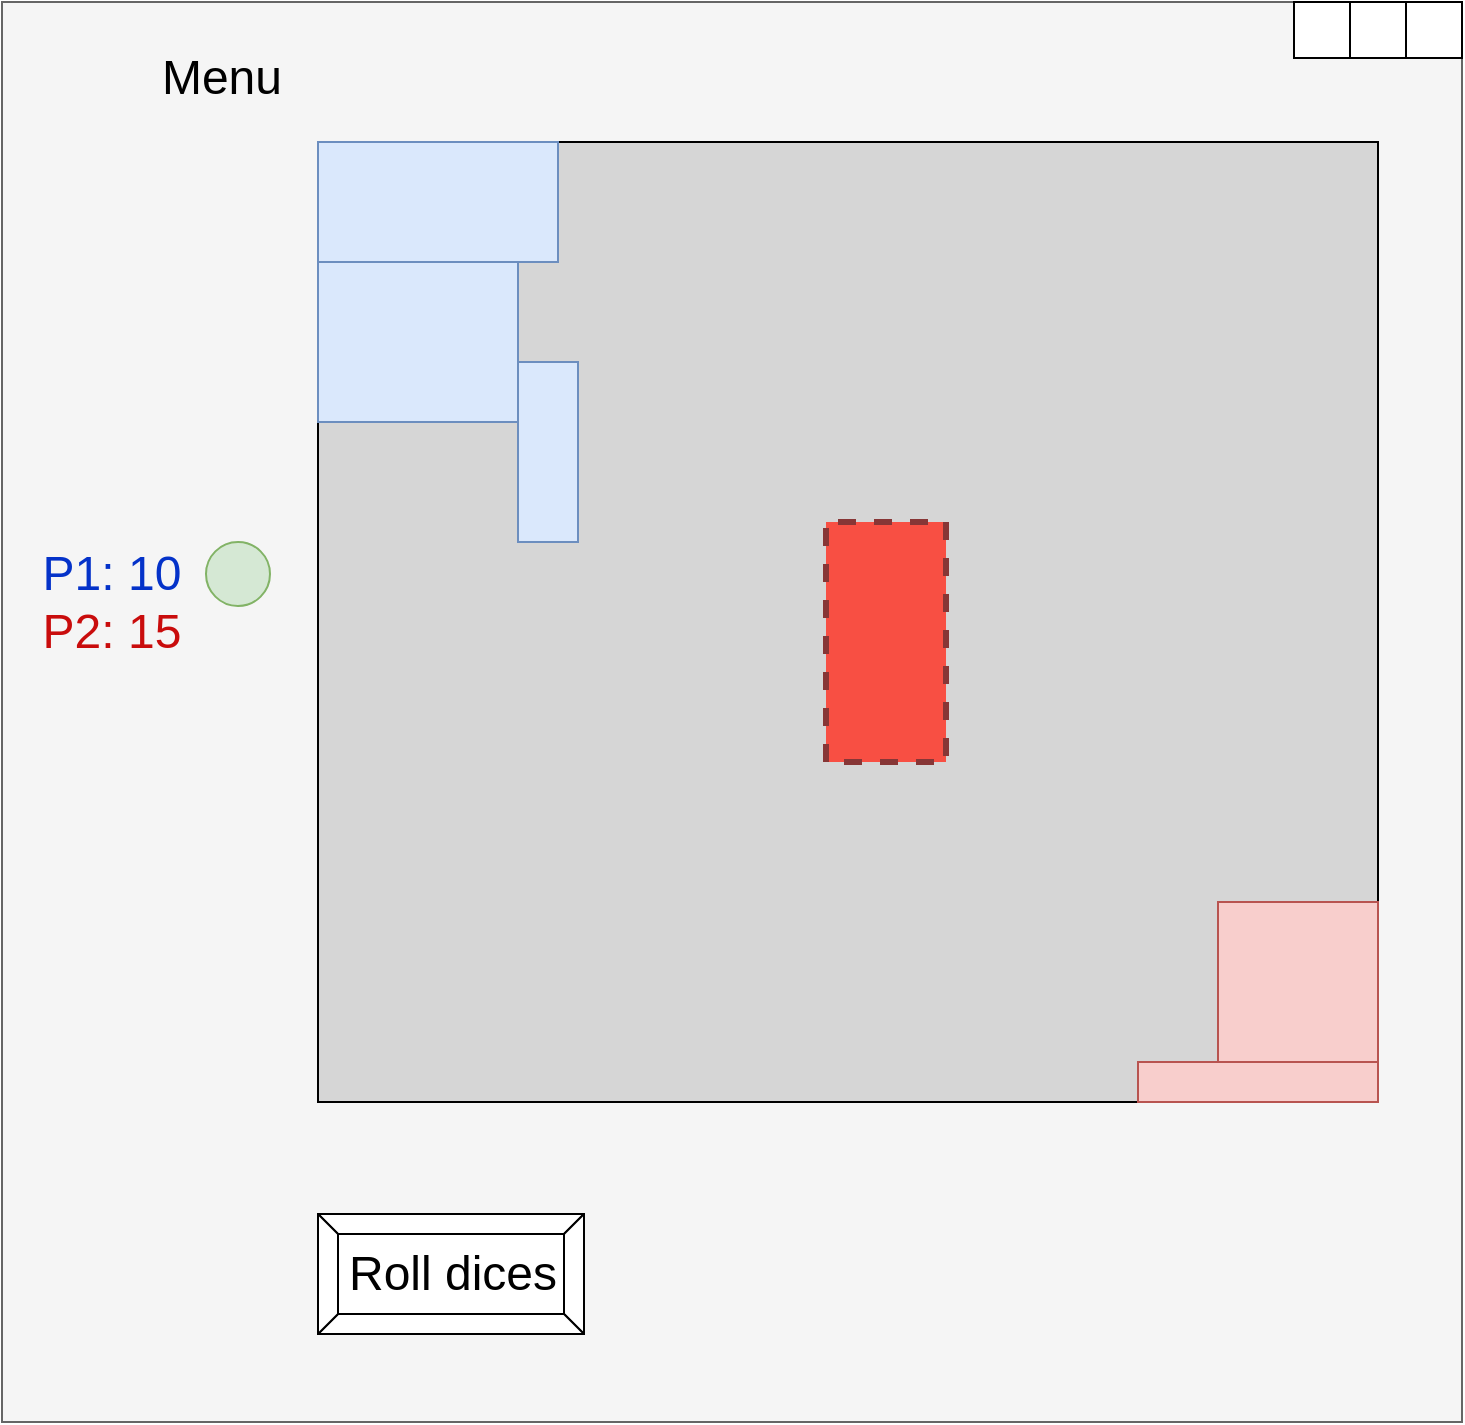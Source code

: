 <mxfile type="device" version="10.7.5"><diagram id="uCM4nZ1reIsaaRpG-H2K" name="Page-1"><mxGraphModel grid="1" dx="1394" dy="794" gridSize="10" guides="1" tooltips="1" connect="1" arrows="1" fold="1" page="1" pageScale="1" pageWidth="827" pageHeight="1169" math="0" shadow="0"><root><mxCell id="0"/><mxCell id="1" parent="0"/><mxCell id="lzTLJhff50G8PMLuJJct-19" value="" style="group;fillColor=#f5f5f5;strokeColor=#666666;fontColor=#333333;" parent="1" vertex="1" connectable="0"><mxGeometry as="geometry" width="730" height="710" y="20" x="48"/></mxCell><mxCell id="lzTLJhff50G8PMLuJJct-17" value="" style="group" parent="lzTLJhff50G8PMLuJJct-19" vertex="1" connectable="0"><mxGeometry as="geometry" width="84" height="28" x="646"/></mxCell><mxCell id="lzTLJhff50G8PMLuJJct-14" value="" style="whiteSpace=wrap;html=1;aspect=fixed;" parent="lzTLJhff50G8PMLuJJct-17" vertex="1"><mxGeometry as="geometry" width="28" height="28" x="56"/></mxCell><mxCell id="lzTLJhff50G8PMLuJJct-15" value="" style="whiteSpace=wrap;html=1;aspect=fixed;" parent="lzTLJhff50G8PMLuJJct-17" vertex="1"><mxGeometry as="geometry" width="28" height="28" x="28"/></mxCell><mxCell id="lzTLJhff50G8PMLuJJct-16" value="" style="whiteSpace=wrap;html=1;aspect=fixed;" parent="lzTLJhff50G8PMLuJJct-17" vertex="1"><mxGeometry as="geometry" width="28" height="28"/></mxCell><mxCell id="lzTLJhff50G8PMLuJJct-28" value="" style="group" parent="lzTLJhff50G8PMLuJJct-19" vertex="1" connectable="0"><mxGeometry as="geometry" width="153" height="62" y="8" x="12"/></mxCell><mxCell id="lzTLJhff50G8PMLuJJct-26" value="" style="shape=image;html=1;verticalAlign=top;verticalLabelPosition=bottom;labelBackgroundColor=#ffffff;imageAspect=0;aspect=fixed;image=https://cdn4.iconfinder.com/data/icons/wirecons-free-vector-icons/32/menu-alt-128.png;fontSize=24;" parent="lzTLJhff50G8PMLuJJct-28" vertex="1"><mxGeometry as="geometry" width="62" height="62"/></mxCell><mxCell id="lzTLJhff50G8PMLuJJct-27" value="Menu&lt;br&gt;" style="text;html=1;strokeColor=none;fillColor=none;align=center;verticalAlign=middle;whiteSpace=wrap;rounded=0;fontSize=24;" parent="lzTLJhff50G8PMLuJJct-28" vertex="1"><mxGeometry as="geometry" width="110" height="60" x="43"/></mxCell><mxCell id="lzTLJhff50G8PMLuJJct-30" value="" style="group" parent="lzTLJhff50G8PMLuJJct-19" vertex="1" connectable="0"><mxGeometry as="geometry" width="269" height="58" y="608" x="158"/></mxCell><mxCell id="lzTLJhff50G8PMLuJJct-35" value="" style="group" parent="lzTLJhff50G8PMLuJJct-30" vertex="1" connectable="0"><mxGeometry as="geometry" width="124" height="58" y="-1" x="145"/></mxCell><mxCell id="lzTLJhff50G8PMLuJJct-22" value="" style="shape=image;html=1;verticalAlign=top;verticalLabelPosition=bottom;labelBackgroundColor=#ffffff;imageAspect=0;aspect=fixed;image=https://cdn4.iconfinder.com/data/icons/essential-part-3/32/222-Dice-128.png;fontSize=24;" parent="lzTLJhff50G8PMLuJJct-35" vertex="1"><mxGeometry as="geometry" width="56" height="56"/></mxCell><mxCell id="lzTLJhff50G8PMLuJJct-24" value="" style="shape=image;html=1;verticalAlign=top;verticalLabelPosition=bottom;labelBackgroundColor=#ffffff;imageAspect=0;aspect=fixed;image=https://cdn4.iconfinder.com/data/icons/essential-part-3/32/219-Dice-128.png;fontSize=24;" parent="lzTLJhff50G8PMLuJJct-35" vertex="1"><mxGeometry as="geometry" width="58" height="58" x="66"/></mxCell><mxCell id="lzTLJhff50G8PMLuJJct-33" value="" style="group" parent="lzTLJhff50G8PMLuJJct-19" vertex="1" connectable="0"><mxGeometry as="geometry" width="134" height="60" y="270"/></mxCell><mxCell id="lzTLJhff50G8PMLuJJct-12" value="&lt;font color=&quot;#0432c9&quot;&gt;P1: 10&lt;/font&gt;&lt;br&gt;&lt;font color=&quot;#c90c0c&quot;&gt;P2: 15&lt;/font&gt;&lt;br&gt;" style="text;html=1;strokeColor=none;fillColor=none;align=center;verticalAlign=middle;whiteSpace=wrap;rounded=0;fontSize=24;" parent="lzTLJhff50G8PMLuJJct-33" vertex="1"><mxGeometry as="geometry" width="110" height="60"/></mxCell><mxCell id="lzTLJhff50G8PMLuJJct-32" value="" style="ellipse;whiteSpace=wrap;html=1;aspect=fixed;fillColor=#d5e8d4;fontSize=24;strokeColor=#82b366;" parent="lzTLJhff50G8PMLuJJct-33" vertex="1"><mxGeometry as="geometry" width="32" height="32" x="102"/></mxCell><mxCell id="lzTLJhff50G8PMLuJJct-34" value="Roll dices&lt;br&gt;" style="labelPosition=center;verticalLabelPosition=middle;align=center;html=1;shape=mxgraph.basic.button;dx=10;fillColor=#FFFFFF;fontSize=24;" parent="lzTLJhff50G8PMLuJJct-19" vertex="1"><mxGeometry as="geometry" width="133" height="60" y="606" x="158"/></mxCell><mxCell id="lzTLJhff50G8PMLuJJct-11" value="" style="group;fillColor=#CFCFCF;strokeColor=#666666;fontColor=#333333;" parent="1" vertex="1" connectable="0"><mxGeometry as="geometry" width="530" height="480" y="90" x="206"/></mxCell><mxCell id="lzTLJhff50G8PMLuJJct-3" value="" style="rounded=0;whiteSpace=wrap;html=1;fillColor=#D6D6D6;" parent="lzTLJhff50G8PMLuJJct-11" vertex="1"><mxGeometry as="geometry" width="530" height="480"/></mxCell><mxCell id="lzTLJhff50G8PMLuJJct-4" value="" style="rounded=0;whiteSpace=wrap;html=1;fillColor=#dae8fc;strokeColor=#6c8ebf;" parent="lzTLJhff50G8PMLuJJct-11" vertex="1"><mxGeometry as="geometry" width="120" height="60"/></mxCell><mxCell id="lzTLJhff50G8PMLuJJct-5" value="" style="rounded=0;whiteSpace=wrap;html=1;fillColor=#dae8fc;strokeColor=#6c8ebf;" parent="lzTLJhff50G8PMLuJJct-11" vertex="1"><mxGeometry as="geometry" width="100" height="80" y="60"/></mxCell><mxCell id="lzTLJhff50G8PMLuJJct-6" value="" style="rounded=0;whiteSpace=wrap;html=1;fillColor=#f8cecc;strokeColor=#b85450;" parent="lzTLJhff50G8PMLuJJct-11" vertex="1"><mxGeometry as="geometry" width="120" height="20" y="460" x="410"/></mxCell><mxCell id="lzTLJhff50G8PMLuJJct-7" value="" style="whiteSpace=wrap;html=1;aspect=fixed;fillColor=#f8cecc;strokeColor=#b85450;" parent="lzTLJhff50G8PMLuJJct-11" vertex="1"><mxGeometry as="geometry" width="80" height="80" y="380" x="450"/></mxCell><mxCell id="lzTLJhff50G8PMLuJJct-9" value="" style="rounded=0;whiteSpace=wrap;html=1;fillColor=#dae8fc;strokeColor=#6c8ebf;" parent="lzTLJhff50G8PMLuJJct-11" vertex="1"><mxGeometry as="geometry" width="30" height="90" y="110" x="100"/></mxCell><mxCell id="lzTLJhff50G8PMLuJJct-42" value="" style="group" parent="lzTLJhff50G8PMLuJJct-11" vertex="1" connectable="0"><mxGeometry as="geometry" width="133" height="184" y="190" x="254"/></mxCell><mxCell id="lzTLJhff50G8PMLuJJct-40" value="" style="rounded=0;whiteSpace=wrap;html=1;fillColor=#F84F43;strokeColor=#873636;dashed=1;direction=south;strokeWidth=3;" parent="lzTLJhff50G8PMLuJJct-42" vertex="1"><mxGeometry as="geometry" width="60" height="120"/></mxCell><mxCell id="lzTLJhff50G8PMLuJJct-41" value="" style="shape=image;html=1;verticalAlign=top;verticalLabelPosition=bottom;labelBackgroundColor=#ffffff;imageAspect=0;aspect=fixed;image=https://cdn2.iconfinder.com/data/icons/freecns-cumulus/16/519641-142_Mouse-128.png;strokeColor=#873636;strokeWidth=3;fillColor=#F84F43;fontSize=24;" parent="lzTLJhff50G8PMLuJJct-42" vertex="1"><mxGeometry as="geometry" width="128" height="128" y="56" x="5"/></mxCell></root></mxGraphModel></diagram></mxfile>